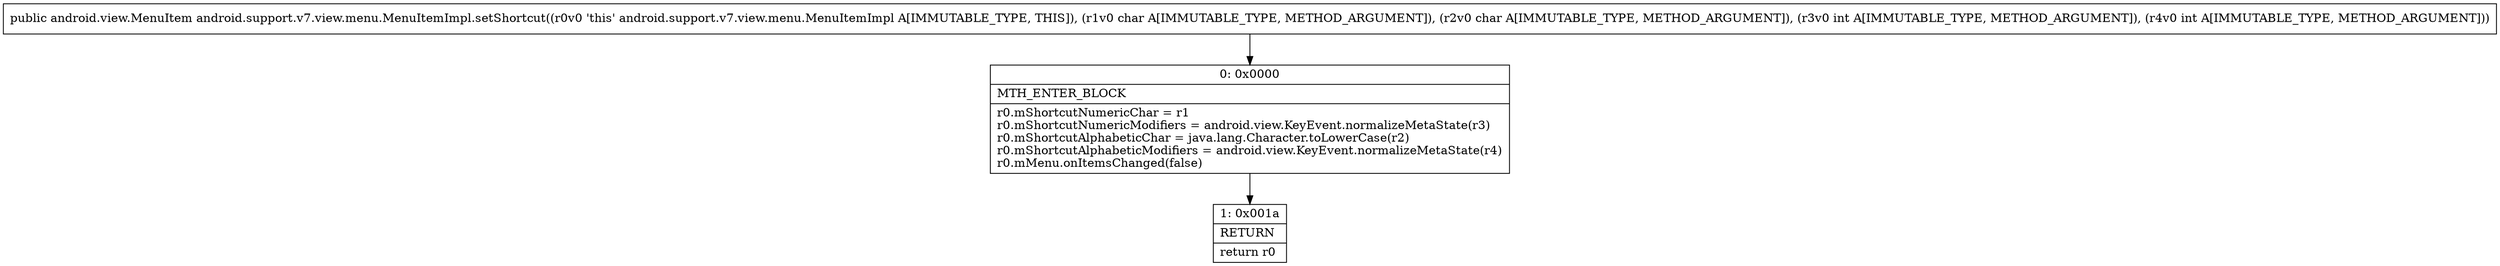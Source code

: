 digraph "CFG forandroid.support.v7.view.menu.MenuItemImpl.setShortcut(CCII)Landroid\/view\/MenuItem;" {
Node_0 [shape=record,label="{0\:\ 0x0000|MTH_ENTER_BLOCK\l|r0.mShortcutNumericChar = r1\lr0.mShortcutNumericModifiers = android.view.KeyEvent.normalizeMetaState(r3)\lr0.mShortcutAlphabeticChar = java.lang.Character.toLowerCase(r2)\lr0.mShortcutAlphabeticModifiers = android.view.KeyEvent.normalizeMetaState(r4)\lr0.mMenu.onItemsChanged(false)\l}"];
Node_1 [shape=record,label="{1\:\ 0x001a|RETURN\l|return r0\l}"];
MethodNode[shape=record,label="{public android.view.MenuItem android.support.v7.view.menu.MenuItemImpl.setShortcut((r0v0 'this' android.support.v7.view.menu.MenuItemImpl A[IMMUTABLE_TYPE, THIS]), (r1v0 char A[IMMUTABLE_TYPE, METHOD_ARGUMENT]), (r2v0 char A[IMMUTABLE_TYPE, METHOD_ARGUMENT]), (r3v0 int A[IMMUTABLE_TYPE, METHOD_ARGUMENT]), (r4v0 int A[IMMUTABLE_TYPE, METHOD_ARGUMENT])) }"];
MethodNode -> Node_0;
Node_0 -> Node_1;
}

